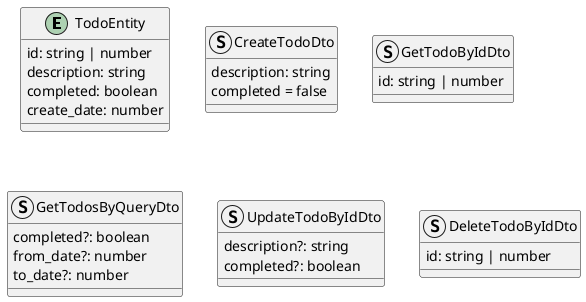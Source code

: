 @startuml structs

entity TodoEntity {
  id: string | number
  description: string
  completed: boolean
  create_date: number
}

struct CreateTodoDto {
  description: string
  completed = false
}

struct GetTodoByIdDto {
  id: string | number
}

struct GetTodosByQueryDto {
  completed?: boolean
  from_date?: number
  to_date?: number
}

struct UpdateTodoByIdDto {
  description?: string
  completed?: boolean
}

struct DeleteTodoByIdDto {
  id: string | number
}

@enduml